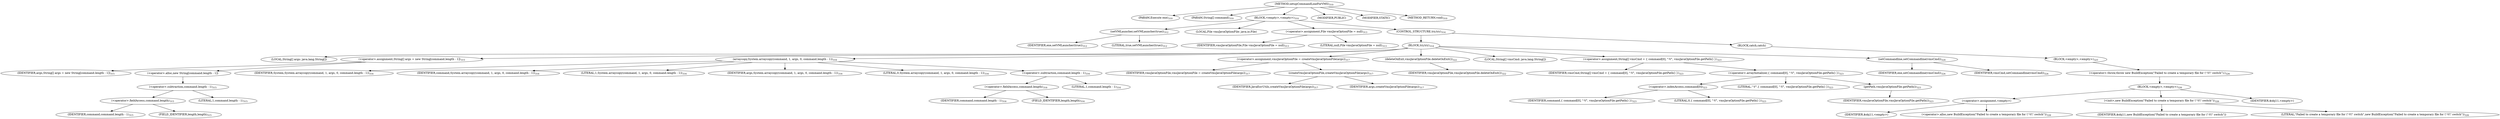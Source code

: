 digraph "setupCommandLineForVMS" {  
"681" [label = <(METHOD,setupCommandLineForVMS)<SUB>310</SUB>> ]
"682" [label = <(PARAM,Execute exe)<SUB>310</SUB>> ]
"683" [label = <(PARAM,String[] command)<SUB>310</SUB>> ]
"684" [label = <(BLOCK,&lt;empty&gt;,&lt;empty&gt;)<SUB>310</SUB>> ]
"685" [label = <(setVMLauncher,setVMLauncher(true))<SUB>312</SUB>> ]
"686" [label = <(IDENTIFIER,exe,setVMLauncher(true))<SUB>312</SUB>> ]
"687" [label = <(LITERAL,true,setVMLauncher(true))<SUB>312</SUB>> ]
"688" [label = <(LOCAL,File vmsJavaOptionFile: java.io.File)> ]
"689" [label = <(&lt;operator&gt;.assignment,File vmsJavaOptionFile = null)<SUB>313</SUB>> ]
"690" [label = <(IDENTIFIER,vmsJavaOptionFile,File vmsJavaOptionFile = null)<SUB>313</SUB>> ]
"691" [label = <(LITERAL,null,File vmsJavaOptionFile = null)<SUB>313</SUB>> ]
"692" [label = <(CONTROL_STRUCTURE,try,try)<SUB>314</SUB>> ]
"693" [label = <(BLOCK,try,try)<SUB>314</SUB>> ]
"694" [label = <(LOCAL,String[] args: java.lang.String[])> ]
"695" [label = <(&lt;operator&gt;.assignment,String[] args = new String[command.length - 1])<SUB>315</SUB>> ]
"696" [label = <(IDENTIFIER,args,String[] args = new String[command.length - 1])<SUB>315</SUB>> ]
"697" [label = <(&lt;operator&gt;.alloc,new String[command.length - 1])> ]
"698" [label = <(&lt;operator&gt;.subtraction,command.length - 1)<SUB>315</SUB>> ]
"699" [label = <(&lt;operator&gt;.fieldAccess,command.length)<SUB>315</SUB>> ]
"700" [label = <(IDENTIFIER,command,command.length - 1)<SUB>315</SUB>> ]
"701" [label = <(FIELD_IDENTIFIER,length,length)<SUB>315</SUB>> ]
"702" [label = <(LITERAL,1,command.length - 1)<SUB>315</SUB>> ]
"703" [label = <(arraycopy,System.arraycopy(command, 1, args, 0, command.length - 1))<SUB>316</SUB>> ]
"704" [label = <(IDENTIFIER,System,System.arraycopy(command, 1, args, 0, command.length - 1))<SUB>316</SUB>> ]
"705" [label = <(IDENTIFIER,command,System.arraycopy(command, 1, args, 0, command.length - 1))<SUB>316</SUB>> ]
"706" [label = <(LITERAL,1,System.arraycopy(command, 1, args, 0, command.length - 1))<SUB>316</SUB>> ]
"707" [label = <(IDENTIFIER,args,System.arraycopy(command, 1, args, 0, command.length - 1))<SUB>316</SUB>> ]
"708" [label = <(LITERAL,0,System.arraycopy(command, 1, args, 0, command.length - 1))<SUB>316</SUB>> ]
"709" [label = <(&lt;operator&gt;.subtraction,command.length - 1)<SUB>316</SUB>> ]
"710" [label = <(&lt;operator&gt;.fieldAccess,command.length)<SUB>316</SUB>> ]
"711" [label = <(IDENTIFIER,command,command.length - 1)<SUB>316</SUB>> ]
"712" [label = <(FIELD_IDENTIFIER,length,length)<SUB>316</SUB>> ]
"713" [label = <(LITERAL,1,command.length - 1)<SUB>316</SUB>> ]
"714" [label = <(&lt;operator&gt;.assignment,vmsJavaOptionFile = createVmsJavaOptionFile(args))<SUB>317</SUB>> ]
"715" [label = <(IDENTIFIER,vmsJavaOptionFile,vmsJavaOptionFile = createVmsJavaOptionFile(args))<SUB>317</SUB>> ]
"716" [label = <(createVmsJavaOptionFile,createVmsJavaOptionFile(args))<SUB>317</SUB>> ]
"717" [label = <(IDENTIFIER,JavaEnvUtils,createVmsJavaOptionFile(args))<SUB>317</SUB>> ]
"718" [label = <(IDENTIFIER,args,createVmsJavaOptionFile(args))<SUB>317</SUB>> ]
"719" [label = <(deleteOnExit,vmsJavaOptionFile.deleteOnExit())<SUB>322</SUB>> ]
"720" [label = <(IDENTIFIER,vmsJavaOptionFile,vmsJavaOptionFile.deleteOnExit())<SUB>322</SUB>> ]
"721" [label = <(LOCAL,String[] vmsCmd: java.lang.String[])> ]
"722" [label = <(&lt;operator&gt;.assignment,String[] vmsCmd = { command[0], &quot;-V&quot;, vmsJavaOptionFile.getPath() })<SUB>323</SUB>> ]
"723" [label = <(IDENTIFIER,vmsCmd,String[] vmsCmd = { command[0], &quot;-V&quot;, vmsJavaOptionFile.getPath() })<SUB>323</SUB>> ]
"724" [label = <(&lt;operator&gt;.arrayInitializer,{ command[0], &quot;-V&quot;, vmsJavaOptionFile.getPath() })<SUB>323</SUB>> ]
"725" [label = <(&lt;operator&gt;.indexAccess,command[0])<SUB>323</SUB>> ]
"726" [label = <(IDENTIFIER,command,{ command[0], &quot;-V&quot;, vmsJavaOptionFile.getPath() })<SUB>323</SUB>> ]
"727" [label = <(LITERAL,0,{ command[0], &quot;-V&quot;, vmsJavaOptionFile.getPath() })<SUB>323</SUB>> ]
"728" [label = <(LITERAL,&quot;-V&quot;,{ command[0], &quot;-V&quot;, vmsJavaOptionFile.getPath() })<SUB>323</SUB>> ]
"729" [label = <(getPath,vmsJavaOptionFile.getPath())<SUB>323</SUB>> ]
"730" [label = <(IDENTIFIER,vmsJavaOptionFile,vmsJavaOptionFile.getPath())<SUB>323</SUB>> ]
"731" [label = <(setCommandline,setCommandline(vmsCmd))<SUB>324</SUB>> ]
"732" [label = <(IDENTIFIER,exe,setCommandline(vmsCmd))<SUB>324</SUB>> ]
"733" [label = <(IDENTIFIER,vmsCmd,setCommandline(vmsCmd))<SUB>324</SUB>> ]
"734" [label = <(BLOCK,catch,catch)> ]
"735" [label = <(BLOCK,&lt;empty&gt;,&lt;empty&gt;)<SUB>325</SUB>> ]
"736" [label = <(&lt;operator&gt;.throw,throw new BuildException(&quot;Failed to create a temporary file for \&quot;-V\&quot; switch&quot;);)<SUB>326</SUB>> ]
"737" [label = <(BLOCK,&lt;empty&gt;,&lt;empty&gt;)<SUB>326</SUB>> ]
"738" [label = <(&lt;operator&gt;.assignment,&lt;empty&gt;)> ]
"739" [label = <(IDENTIFIER,$obj11,&lt;empty&gt;)> ]
"740" [label = <(&lt;operator&gt;.alloc,new BuildException(&quot;Failed to create a temporary file for \&quot;-V\&quot; switch&quot;))<SUB>326</SUB>> ]
"741" [label = <(&lt;init&gt;,new BuildException(&quot;Failed to create a temporary file for \&quot;-V\&quot; switch&quot;))<SUB>326</SUB>> ]
"742" [label = <(IDENTIFIER,$obj11,new BuildException(&quot;Failed to create a temporary file for \&quot;-V\&quot; switch&quot;))> ]
"743" [label = <(LITERAL,&quot;Failed to create a temporary file for \&quot;-V\&quot; switch&quot;,new BuildException(&quot;Failed to create a temporary file for \&quot;-V\&quot; switch&quot;))<SUB>326</SUB>> ]
"744" [label = <(IDENTIFIER,$obj11,&lt;empty&gt;)> ]
"745" [label = <(MODIFIER,PUBLIC)> ]
"746" [label = <(MODIFIER,STATIC)> ]
"747" [label = <(METHOD_RETURN,void)<SUB>310</SUB>> ]
  "681" -> "682" 
  "681" -> "683" 
  "681" -> "684" 
  "681" -> "745" 
  "681" -> "746" 
  "681" -> "747" 
  "684" -> "685" 
  "684" -> "688" 
  "684" -> "689" 
  "684" -> "692" 
  "685" -> "686" 
  "685" -> "687" 
  "689" -> "690" 
  "689" -> "691" 
  "692" -> "693" 
  "692" -> "734" 
  "693" -> "694" 
  "693" -> "695" 
  "693" -> "703" 
  "693" -> "714" 
  "693" -> "719" 
  "693" -> "721" 
  "693" -> "722" 
  "693" -> "731" 
  "695" -> "696" 
  "695" -> "697" 
  "697" -> "698" 
  "698" -> "699" 
  "698" -> "702" 
  "699" -> "700" 
  "699" -> "701" 
  "703" -> "704" 
  "703" -> "705" 
  "703" -> "706" 
  "703" -> "707" 
  "703" -> "708" 
  "703" -> "709" 
  "709" -> "710" 
  "709" -> "713" 
  "710" -> "711" 
  "710" -> "712" 
  "714" -> "715" 
  "714" -> "716" 
  "716" -> "717" 
  "716" -> "718" 
  "719" -> "720" 
  "722" -> "723" 
  "722" -> "724" 
  "724" -> "725" 
  "724" -> "728" 
  "724" -> "729" 
  "725" -> "726" 
  "725" -> "727" 
  "729" -> "730" 
  "731" -> "732" 
  "731" -> "733" 
  "734" -> "735" 
  "735" -> "736" 
  "736" -> "737" 
  "737" -> "738" 
  "737" -> "741" 
  "737" -> "744" 
  "738" -> "739" 
  "738" -> "740" 
  "741" -> "742" 
  "741" -> "743" 
}
